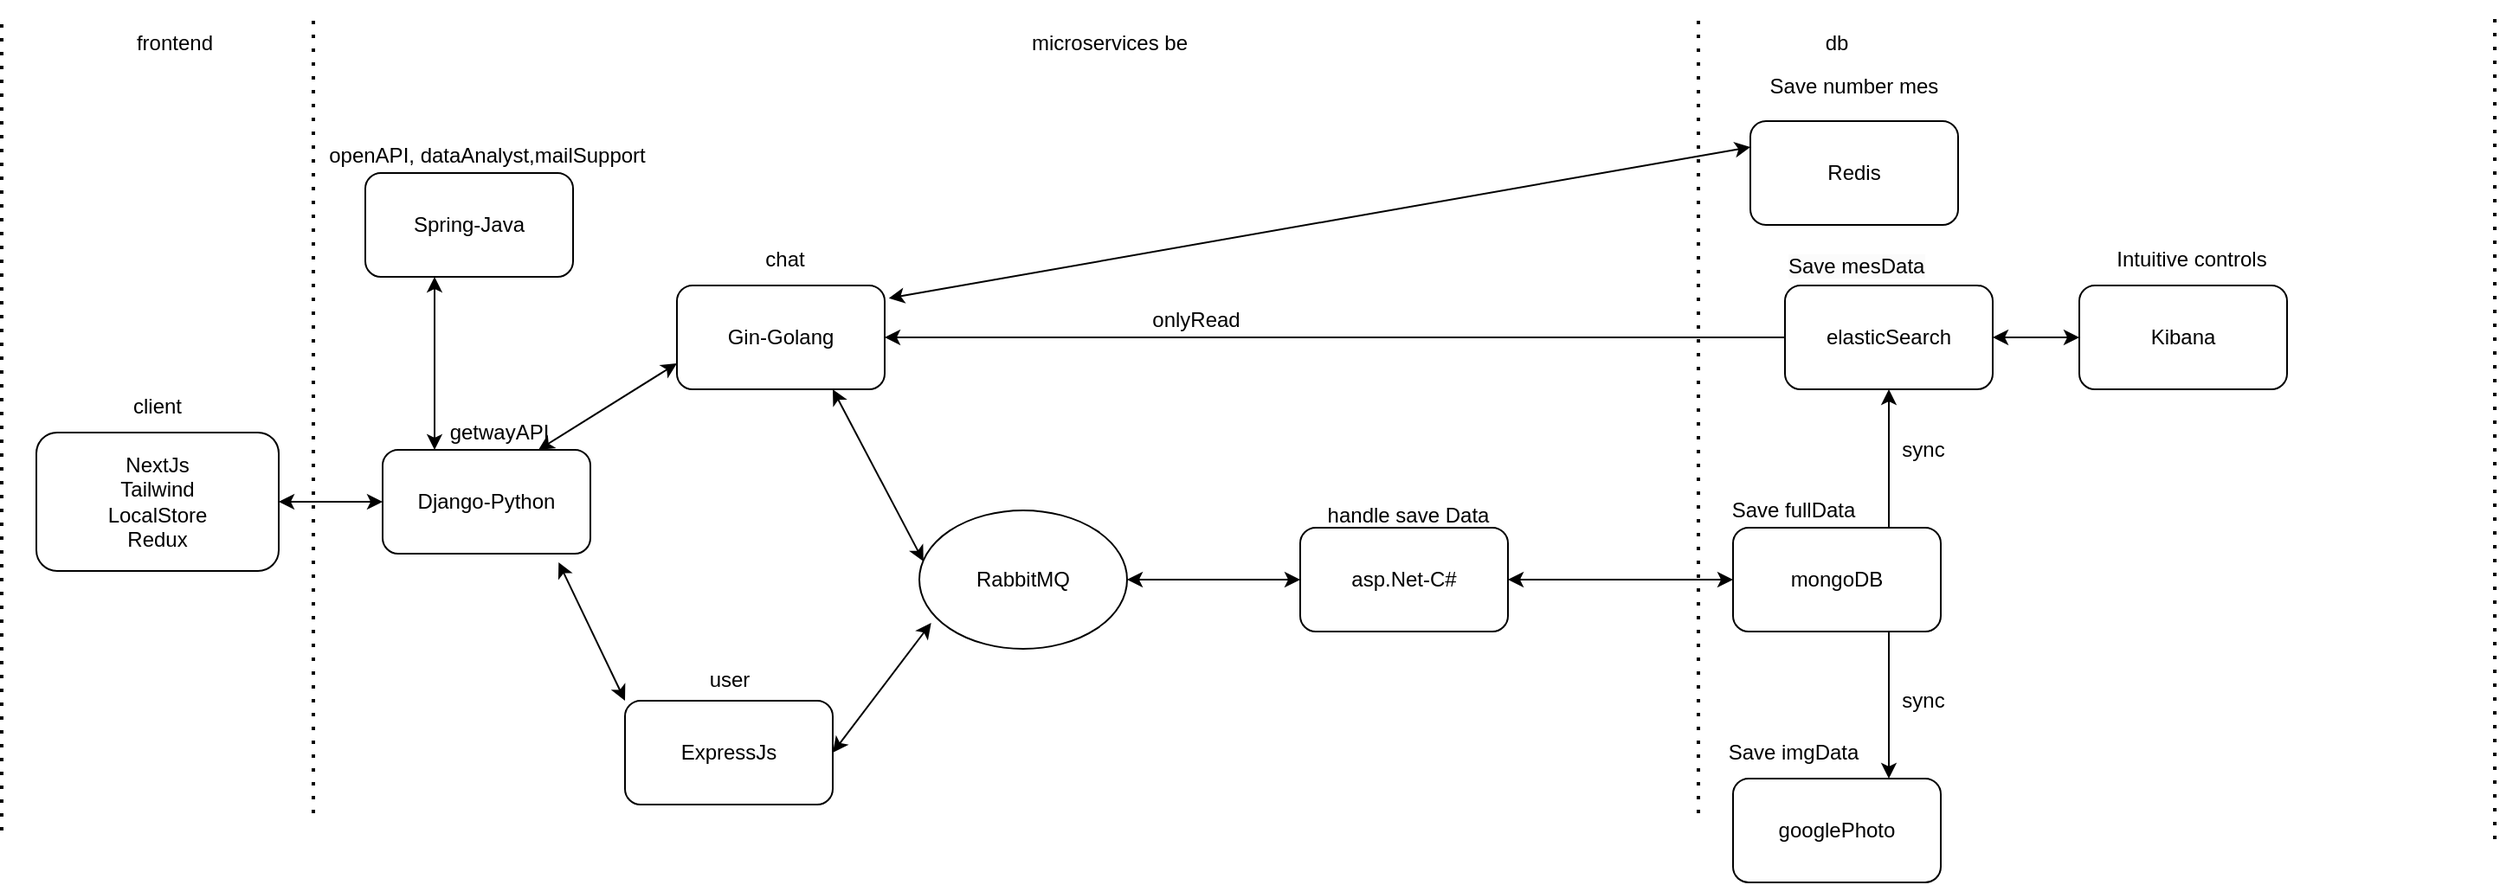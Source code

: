 <mxfile version="20.8.16" type="device"><diagram name="Page-1" id="hcKMCpLDhBw3SDO04NB7"><mxGraphModel dx="1276" dy="1714" grid="1" gridSize="10" guides="1" tooltips="1" connect="1" arrows="1" fold="1" page="1" pageScale="1" pageWidth="850" pageHeight="1100" math="0" shadow="0"><root><mxCell id="0"/><mxCell id="1" parent="0"/><mxCell id="0LAHbsUSv3e3UBN17HPd-1" value="NextJs&lt;br&gt;Tailwind&lt;br&gt;LocalStore&lt;br&gt;Redux" style="rounded=1;whiteSpace=wrap;html=1;" parent="1" vertex="1"><mxGeometry x="80" y="240" width="140" height="80" as="geometry"/></mxCell><mxCell id="0LAHbsUSv3e3UBN17HPd-2" value="frontend" style="text;html=1;strokeColor=none;fillColor=none;align=center;verticalAlign=middle;whiteSpace=wrap;rounded=0;" parent="1" vertex="1"><mxGeometry x="130" width="60" height="30" as="geometry"/></mxCell><mxCell id="0LAHbsUSv3e3UBN17HPd-3" value="microservices be" style="text;html=1;strokeColor=none;fillColor=none;align=center;verticalAlign=middle;whiteSpace=wrap;rounded=0;" parent="1" vertex="1"><mxGeometry x="650" y="-10" width="100" height="50" as="geometry"/></mxCell><mxCell id="0LAHbsUSv3e3UBN17HPd-4" value="Gin-Golang" style="rounded=1;whiteSpace=wrap;html=1;" parent="1" vertex="1"><mxGeometry x="450" y="155" width="120" height="60" as="geometry"/></mxCell><mxCell id="0LAHbsUSv3e3UBN17HPd-5" value="db" style="text;html=1;strokeColor=none;fillColor=none;align=center;verticalAlign=middle;whiteSpace=wrap;rounded=0;" parent="1" vertex="1"><mxGeometry x="1090" width="60" height="30" as="geometry"/></mxCell><mxCell id="0LAHbsUSv3e3UBN17HPd-9" value="ExpressJs" style="rounded=1;whiteSpace=wrap;html=1;" parent="1" vertex="1"><mxGeometry x="420" y="395" width="120" height="60" as="geometry"/></mxCell><mxCell id="0LAHbsUSv3e3UBN17HPd-11" value="mongoDB" style="rounded=1;whiteSpace=wrap;html=1;" parent="1" vertex="1"><mxGeometry x="1060" y="295" width="120" height="60" as="geometry"/></mxCell><mxCell id="0LAHbsUSv3e3UBN17HPd-12" value="Redis" style="rounded=1;whiteSpace=wrap;html=1;" parent="1" vertex="1"><mxGeometry x="1070" y="60" width="120" height="60" as="geometry"/></mxCell><mxCell id="0LAHbsUSv3e3UBN17HPd-13" value="elasticSearch" style="rounded=1;whiteSpace=wrap;html=1;" parent="1" vertex="1"><mxGeometry x="1090" y="155" width="120" height="60" as="geometry"/></mxCell><mxCell id="0LAHbsUSv3e3UBN17HPd-15" value="googlePhoto" style="rounded=1;whiteSpace=wrap;html=1;" parent="1" vertex="1"><mxGeometry x="1060" y="440" width="120" height="60" as="geometry"/></mxCell><mxCell id="0LAHbsUSv3e3UBN17HPd-25" value="" style="endArrow=classic;startArrow=classic;html=1;rounded=0;entryX=0;entryY=0.5;entryDx=0;entryDy=0;exitX=1;exitY=0.5;exitDx=0;exitDy=0;" parent="1" source="0LAHbsUSv3e3UBN17HPd-1" target="YbaYGo7oAKgAxQ0VrytN-21" edge="1"><mxGeometry width="50" height="50" relative="1" as="geometry"><mxPoint x="880" y="340" as="sourcePoint"/><mxPoint x="290" y="280" as="targetPoint"/></mxGeometry></mxCell><mxCell id="0LAHbsUSv3e3UBN17HPd-26" value="" style="endArrow=classic;startArrow=classic;html=1;rounded=0;exitX=0.75;exitY=0;exitDx=0;exitDy=0;entryX=0;entryY=0.75;entryDx=0;entryDy=0;" parent="1" source="YbaYGo7oAKgAxQ0VrytN-21" target="0LAHbsUSv3e3UBN17HPd-4" edge="1"><mxGeometry width="50" height="50" relative="1" as="geometry"><mxPoint x="358.284" y="251.716" as="sourcePoint"/><mxPoint x="690" y="290" as="targetPoint"/></mxGeometry></mxCell><mxCell id="0LAHbsUSv3e3UBN17HPd-27" value="" style="endArrow=classic;startArrow=classic;html=1;rounded=0;exitX=0.847;exitY=1.083;exitDx=0;exitDy=0;entryX=0;entryY=0;entryDx=0;entryDy=0;exitPerimeter=0;" parent="1" source="YbaYGo7oAKgAxQ0VrytN-21" target="0LAHbsUSv3e3UBN17HPd-9" edge="1"><mxGeometry width="50" height="50" relative="1" as="geometry"><mxPoint x="358.284" y="308.284" as="sourcePoint"/><mxPoint x="410" y="225" as="targetPoint"/></mxGeometry></mxCell><mxCell id="0LAHbsUSv3e3UBN17HPd-28" value="" style="endArrow=classic;startArrow=classic;html=1;rounded=0;exitX=0.75;exitY=1;exitDx=0;exitDy=0;entryX=0.02;entryY=0.368;entryDx=0;entryDy=0;entryPerimeter=0;" parent="1" source="0LAHbsUSv3e3UBN17HPd-4" target="YbaYGo7oAKgAxQ0VrytN-4" edge="1"><mxGeometry width="50" height="50" relative="1" as="geometry"><mxPoint x="368.284" y="318.284" as="sourcePoint"/><mxPoint x="670" y="275" as="targetPoint"/></mxGeometry></mxCell><mxCell id="IdS01ltEw4dyqMlFqhzh-1" value="" style="endArrow=classic;startArrow=classic;html=1;rounded=0;exitX=1;exitY=0.5;exitDx=0;exitDy=0;entryX=0.057;entryY=0.813;entryDx=0;entryDy=0;entryPerimeter=0;" parent="1" source="0LAHbsUSv3e3UBN17HPd-9" target="YbaYGo7oAKgAxQ0VrytN-4" edge="1"><mxGeometry width="50" height="50" relative="1" as="geometry"><mxPoint x="530" y="210" as="sourcePoint"/><mxPoint x="650" y="320" as="targetPoint"/></mxGeometry></mxCell><mxCell id="TMNjlTppLY-Sq45zUyRh-1" value="user" style="text;html=1;strokeColor=none;fillColor=none;align=center;verticalAlign=middle;whiteSpace=wrap;rounded=0;" parent="1" vertex="1"><mxGeometry x="422.5" y="370" width="115" height="25" as="geometry"/></mxCell><mxCell id="YbaYGo7oAKgAxQ0VrytN-1" value="chat" style="text;html=1;strokeColor=none;fillColor=none;align=center;verticalAlign=middle;whiteSpace=wrap;rounded=0;" parent="1" vertex="1"><mxGeometry x="455" y="130" width="115" height="20" as="geometry"/></mxCell><mxCell id="YbaYGo7oAKgAxQ0VrytN-3" value="" style="endArrow=classic;startArrow=classic;html=1;rounded=0;entryX=0;entryY=0.5;entryDx=0;entryDy=0;exitX=1;exitY=0.5;exitDx=0;exitDy=0;" parent="1" source="YbaYGo7oAKgAxQ0VrytN-5" target="0LAHbsUSv3e3UBN17HPd-11" edge="1"><mxGeometry width="50" height="50" relative="1" as="geometry"><mxPoint x="940" y="295" as="sourcePoint"/><mxPoint x="1010" y="355" as="targetPoint"/></mxGeometry></mxCell><mxCell id="YbaYGo7oAKgAxQ0VrytN-4" value="RabbitMQ" style="ellipse;whiteSpace=wrap;html=1;" parent="1" vertex="1"><mxGeometry x="590" y="285" width="120" height="80" as="geometry"/></mxCell><mxCell id="YbaYGo7oAKgAxQ0VrytN-5" value="asp.Net-C#" style="rounded=1;whiteSpace=wrap;html=1;" parent="1" vertex="1"><mxGeometry x="810" y="295" width="120" height="60" as="geometry"/></mxCell><mxCell id="YbaYGo7oAKgAxQ0VrytN-6" value="" style="endArrow=classic;startArrow=classic;html=1;rounded=0;exitX=1;exitY=0.5;exitDx=0;exitDy=0;entryX=0;entryY=0.5;entryDx=0;entryDy=0;" parent="1" source="YbaYGo7oAKgAxQ0VrytN-4" target="YbaYGo7oAKgAxQ0VrytN-5" edge="1"><mxGeometry width="50" height="50" relative="1" as="geometry"><mxPoint x="620" y="210" as="sourcePoint"/><mxPoint x="670" y="160" as="targetPoint"/></mxGeometry></mxCell><mxCell id="YbaYGo7oAKgAxQ0VrytN-7" value="handle save Data" style="text;html=1;strokeColor=none;fillColor=none;align=center;verticalAlign=middle;whiteSpace=wrap;rounded=0;" parent="1" vertex="1"><mxGeometry x="815" y="280" width="115" height="15" as="geometry"/></mxCell><mxCell id="YbaYGo7oAKgAxQ0VrytN-8" value="Save number mes" style="text;html=1;strokeColor=none;fillColor=none;align=center;verticalAlign=middle;whiteSpace=wrap;rounded=0;" parent="1" vertex="1"><mxGeometry x="1080" y="30" width="100" height="20" as="geometry"/></mxCell><mxCell id="YbaYGo7oAKgAxQ0VrytN-9" value="Save imgData" style="text;html=1;strokeColor=none;fillColor=none;align=center;verticalAlign=middle;whiteSpace=wrap;rounded=0;" parent="1" vertex="1"><mxGeometry x="1040" y="410" width="110" height="30" as="geometry"/></mxCell><mxCell id="YbaYGo7oAKgAxQ0VrytN-10" value="Save fullData" style="text;html=1;strokeColor=none;fillColor=none;align=center;verticalAlign=middle;whiteSpace=wrap;rounded=0;" parent="1" vertex="1"><mxGeometry x="1050" y="280" width="90" height="10" as="geometry"/></mxCell><mxCell id="YbaYGo7oAKgAxQ0VrytN-13" value="onlyRead" style="text;html=1;strokeColor=none;fillColor=none;align=center;verticalAlign=middle;whiteSpace=wrap;rounded=0;" parent="1" vertex="1"><mxGeometry x="720" y="160" width="60" height="30" as="geometry"/></mxCell><mxCell id="YbaYGo7oAKgAxQ0VrytN-14" value="" style="endArrow=classic;html=1;rounded=0;exitX=0;exitY=0.5;exitDx=0;exitDy=0;entryX=1;entryY=0.5;entryDx=0;entryDy=0;" parent="1" source="0LAHbsUSv3e3UBN17HPd-13" target="0LAHbsUSv3e3UBN17HPd-4" edge="1"><mxGeometry width="50" height="50" relative="1" as="geometry"><mxPoint x="640" y="300" as="sourcePoint"/><mxPoint x="690" y="250" as="targetPoint"/></mxGeometry></mxCell><mxCell id="YbaYGo7oAKgAxQ0VrytN-15" value="" style="endArrow=classic;html=1;rounded=0;exitX=0.75;exitY=0;exitDx=0;exitDy=0;" parent="1" source="0LAHbsUSv3e3UBN17HPd-11" target="0LAHbsUSv3e3UBN17HPd-13" edge="1"><mxGeometry width="50" height="50" relative="1" as="geometry"><mxPoint x="640" y="300" as="sourcePoint"/><mxPoint x="690" y="250" as="targetPoint"/></mxGeometry></mxCell><mxCell id="YbaYGo7oAKgAxQ0VrytN-16" value="&lt;span style=&quot;color: rgb(0, 0, 0); font-family: Helvetica; font-size: 12px; font-style: normal; font-variant-ligatures: normal; font-variant-caps: normal; font-weight: 400; letter-spacing: normal; orphans: 2; text-align: center; text-indent: 0px; text-transform: none; widows: 2; word-spacing: 0px; -webkit-text-stroke-width: 0px; background-color: rgb(251, 251, 251); text-decoration-thickness: initial; text-decoration-style: initial; text-decoration-color: initial; float: none; display: inline !important;&quot;&gt;Save mesData&lt;/span&gt;" style="text;whiteSpace=wrap;html=1;" parent="1" vertex="1"><mxGeometry x="1090" y="130" width="100" height="20" as="geometry"/></mxCell><mxCell id="YbaYGo7oAKgAxQ0VrytN-20" value="getwayAPI" style="text;html=1;strokeColor=none;fillColor=none;align=center;verticalAlign=middle;whiteSpace=wrap;rounded=0;" parent="1" vertex="1"><mxGeometry x="290" y="230" width="115" height="20" as="geometry"/></mxCell><mxCell id="YbaYGo7oAKgAxQ0VrytN-21" value="Django-Python" style="rounded=1;whiteSpace=wrap;html=1;" parent="1" vertex="1"><mxGeometry x="280" y="250" width="120" height="60" as="geometry"/></mxCell><mxCell id="5vxGy_ciq55eZ-VdCFt8-1" value="client" style="text;html=1;strokeColor=none;fillColor=none;align=center;verticalAlign=middle;whiteSpace=wrap;rounded=0;" parent="1" vertex="1"><mxGeometry x="120" y="215" width="60" height="20" as="geometry"/></mxCell><mxCell id="5vxGy_ciq55eZ-VdCFt8-2" value="" style="endArrow=classic;startArrow=classic;html=1;rounded=0;exitX=0.25;exitY=0;exitDx=0;exitDy=0;" parent="1" source="YbaYGo7oAKgAxQ0VrytN-21" edge="1"><mxGeometry width="50" height="50" relative="1" as="geometry"><mxPoint x="670" y="340" as="sourcePoint"/><mxPoint x="310" y="150" as="targetPoint"/></mxGeometry></mxCell><mxCell id="5vxGy_ciq55eZ-VdCFt8-3" value="Spring-Java" style="rounded=1;whiteSpace=wrap;html=1;" parent="1" vertex="1"><mxGeometry x="270" y="90" width="120" height="60" as="geometry"/></mxCell><mxCell id="5vxGy_ciq55eZ-VdCFt8-4" value="openAPI, dataAnalyst,mailSupport" style="text;html=1;strokeColor=none;fillColor=none;align=center;verticalAlign=middle;whiteSpace=wrap;rounded=0;" parent="1" vertex="1"><mxGeometry x="237.5" y="70" width="205" height="20" as="geometry"/></mxCell><mxCell id="5vxGy_ciq55eZ-VdCFt8-5" value="" style="endArrow=none;dashed=1;html=1;dashPattern=1 3;strokeWidth=2;rounded=0;" parent="1" edge="1"><mxGeometry width="50" height="50" relative="1" as="geometry"><mxPoint x="240" y="460" as="sourcePoint"/><mxPoint x="240" as="targetPoint"/></mxGeometry></mxCell><mxCell id="5vxGy_ciq55eZ-VdCFt8-6" value="" style="endArrow=none;dashed=1;html=1;dashPattern=1 3;strokeWidth=2;rounded=0;" parent="1" edge="1"><mxGeometry width="50" height="50" relative="1" as="geometry"><mxPoint x="1040" y="460" as="sourcePoint"/><mxPoint x="1040" as="targetPoint"/></mxGeometry></mxCell><mxCell id="5vxGy_ciq55eZ-VdCFt8-7" value="" style="endArrow=none;dashed=1;html=1;dashPattern=1 3;strokeWidth=2;rounded=0;" parent="1" edge="1"><mxGeometry width="50" height="50" relative="1" as="geometry"><mxPoint x="60" y="470" as="sourcePoint"/><mxPoint x="60" as="targetPoint"/></mxGeometry></mxCell><mxCell id="5vxGy_ciq55eZ-VdCFt8-8" value="" style="endArrow=none;dashed=1;html=1;dashPattern=1 3;strokeWidth=2;rounded=0;" parent="1" edge="1"><mxGeometry width="50" height="50" relative="1" as="geometry"><mxPoint x="1500" y="475" as="sourcePoint"/><mxPoint x="1500" y="-5" as="targetPoint"/></mxGeometry></mxCell><mxCell id="OONKKvAkE0XvKaeF9laX-1" value="Kibana" style="whiteSpace=wrap;html=1;rounded=1;" parent="1" vertex="1"><mxGeometry x="1260" y="155" width="120" height="60" as="geometry"/></mxCell><mxCell id="B6l6OjTeLIHN5ZSQ1XV6-4" value="" style="endArrow=classic;startArrow=classic;html=1;rounded=0;exitX=0;exitY=0.5;exitDx=0;exitDy=0;" edge="1" parent="1" source="OONKKvAkE0XvKaeF9laX-1" target="0LAHbsUSv3e3UBN17HPd-13"><mxGeometry width="50" height="50" relative="1" as="geometry"><mxPoint x="790" y="320" as="sourcePoint"/><mxPoint x="840" y="270" as="targetPoint"/></mxGeometry></mxCell><mxCell id="B6l6OjTeLIHN5ZSQ1XV6-5" value="" style="endArrow=classic;startArrow=classic;html=1;rounded=0;exitX=1.02;exitY=0.123;exitDx=0;exitDy=0;exitPerimeter=0;entryX=0;entryY=0.25;entryDx=0;entryDy=0;" edge="1" parent="1" source="0LAHbsUSv3e3UBN17HPd-4" target="0LAHbsUSv3e3UBN17HPd-12"><mxGeometry width="50" height="50" relative="1" as="geometry"><mxPoint x="790" y="320" as="sourcePoint"/><mxPoint x="840" y="270" as="targetPoint"/></mxGeometry></mxCell><mxCell id="B6l6OjTeLIHN5ZSQ1XV6-6" value="" style="endArrow=classic;html=1;rounded=0;exitX=0.75;exitY=1;exitDx=0;exitDy=0;entryX=0.75;entryY=0;entryDx=0;entryDy=0;" edge="1" parent="1" source="0LAHbsUSv3e3UBN17HPd-11" target="0LAHbsUSv3e3UBN17HPd-15"><mxGeometry width="50" height="50" relative="1" as="geometry"><mxPoint x="790" y="320" as="sourcePoint"/><mxPoint x="840" y="270" as="targetPoint"/></mxGeometry></mxCell><mxCell id="B6l6OjTeLIHN5ZSQ1XV6-10" style="edgeStyle=orthogonalEdgeStyle;rounded=0;orthogonalLoop=1;jettySize=auto;html=1;exitX=0.5;exitY=1;exitDx=0;exitDy=0;" edge="1" parent="1" source="YbaYGo7oAKgAxQ0VrytN-20" target="YbaYGo7oAKgAxQ0VrytN-20"><mxGeometry relative="1" as="geometry"/></mxCell><mxCell id="B6l6OjTeLIHN5ZSQ1XV6-12" value="sync" style="text;html=1;strokeColor=none;fillColor=none;align=center;verticalAlign=middle;whiteSpace=wrap;rounded=0;" vertex="1" parent="1"><mxGeometry x="1140" y="235" width="60" height="30" as="geometry"/></mxCell><mxCell id="B6l6OjTeLIHN5ZSQ1XV6-13" value="sync" style="text;html=1;strokeColor=none;fillColor=none;align=center;verticalAlign=middle;whiteSpace=wrap;rounded=0;" vertex="1" parent="1"><mxGeometry x="1140" y="380" width="60" height="30" as="geometry"/></mxCell><mxCell id="B6l6OjTeLIHN5ZSQ1XV6-14" value="Intuitive controls" style="text;html=1;strokeColor=none;fillColor=none;align=center;verticalAlign=middle;whiteSpace=wrap;rounded=0;" vertex="1" parent="1"><mxGeometry x="1270" y="125" width="110" height="30" as="geometry"/></mxCell></root></mxGraphModel></diagram></mxfile>